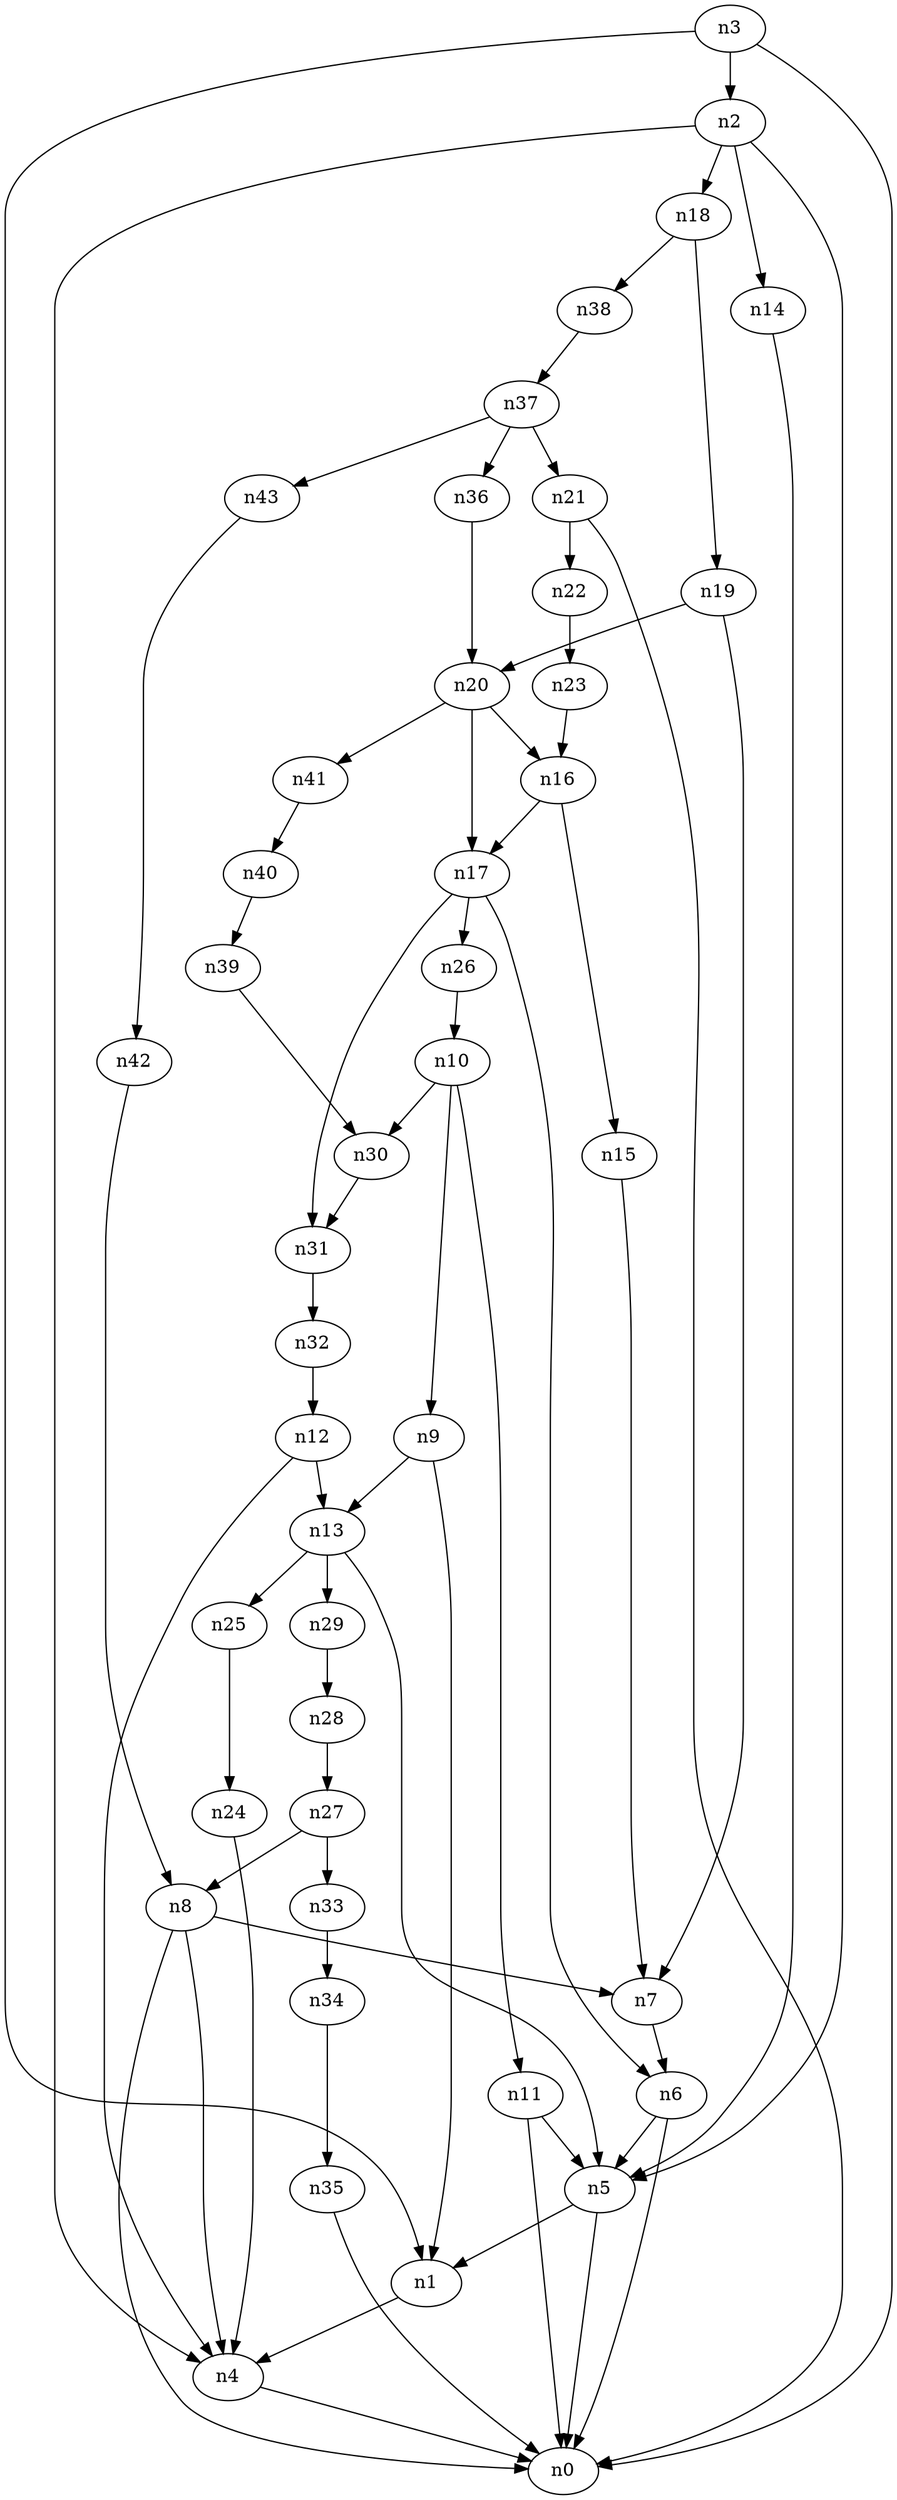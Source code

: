 digraph G {
	n1 -> n4	 [_graphml_id=e4];
	n2 -> n4	 [_graphml_id=e7];
	n2 -> n5	 [_graphml_id=e8];
	n2 -> n14	 [_graphml_id=e21];
	n2 -> n18	 [_graphml_id=e27];
	n3 -> n0	 [_graphml_id=e0];
	n3 -> n1	 [_graphml_id=e3];
	n3 -> n2	 [_graphml_id=e6];
	n4 -> n0	 [_graphml_id=e1];
	n5 -> n0	 [_graphml_id=e2];
	n5 -> n1	 [_graphml_id=e5];
	n6 -> n0	 [_graphml_id=e22];
	n6 -> n5	 [_graphml_id=e9];
	n7 -> n6	 [_graphml_id=e10];
	n8 -> n0	 [_graphml_id=e62];
	n8 -> n4	 [_graphml_id=e12];
	n8 -> n7	 [_graphml_id=e11];
	n9 -> n1	 [_graphml_id=e13];
	n9 -> n13	 [_graphml_id=e42];
	n10 -> n9	 [_graphml_id=e14];
	n10 -> n11	 [_graphml_id=e15];
	n10 -> n30	 [_graphml_id=e47];
	n11 -> n0	 [_graphml_id=e52];
	n11 -> n5	 [_graphml_id=e16];
	n12 -> n4	 [_graphml_id=e17];
	n12 -> n13	 [_graphml_id=e18];
	n13 -> n5	 [_graphml_id=e19];
	n13 -> n25	 [_graphml_id=e39];
	n13 -> n29	 [_graphml_id=e46];
	n14 -> n5	 [_graphml_id=e20];
	n15 -> n7	 [_graphml_id=e23];
	n16 -> n15	 [_graphml_id=e24];
	n16 -> n17	 [_graphml_id=e25];
	n17 -> n6	 [_graphml_id=e26];
	n17 -> n26	 [_graphml_id=e40];
	n17 -> n31	 [_graphml_id=e49];
	n18 -> n19	 [_graphml_id=e28];
	n18 -> n38	 [_graphml_id=e61];
	n19 -> n7	 [_graphml_id=e29];
	n19 -> n20	 [_graphml_id=e30];
	n20 -> n16	 [_graphml_id=e31];
	n20 -> n17	 [_graphml_id=e32];
	n20 -> n41	 [_graphml_id=e66];
	n21 -> n0	 [_graphml_id=e33];
	n21 -> n22	 [_graphml_id=e34];
	n22 -> n23	 [_graphml_id=e35];
	n23 -> n16	 [_graphml_id=e36];
	n24 -> n4	 [_graphml_id=e37];
	n25 -> n24	 [_graphml_id=e38];
	n26 -> n10	 [_graphml_id=e41];
	n27 -> n8	 [_graphml_id=e43];
	n27 -> n33	 [_graphml_id=e53];
	n28 -> n27	 [_graphml_id=e44];
	n29 -> n28	 [_graphml_id=e45];
	n30 -> n31	 [_graphml_id=e48];
	n31 -> n32	 [_graphml_id=e50];
	n32 -> n12	 [_graphml_id=e51];
	n33 -> n34	 [_graphml_id=e54];
	n34 -> n35	 [_graphml_id=e55];
	n35 -> n0	 [_graphml_id=e56];
	n36 -> n20	 [_graphml_id=e57];
	n37 -> n21	 [_graphml_id=e59];
	n37 -> n36	 [_graphml_id=e58];
	n37 -> n43	 [_graphml_id=e69];
	n38 -> n37	 [_graphml_id=e60];
	n39 -> n30	 [_graphml_id=e63];
	n40 -> n39	 [_graphml_id=e64];
	n41 -> n40	 [_graphml_id=e65];
	n42 -> n8	 [_graphml_id=e67];
	n43 -> n42	 [_graphml_id=e68];
}

